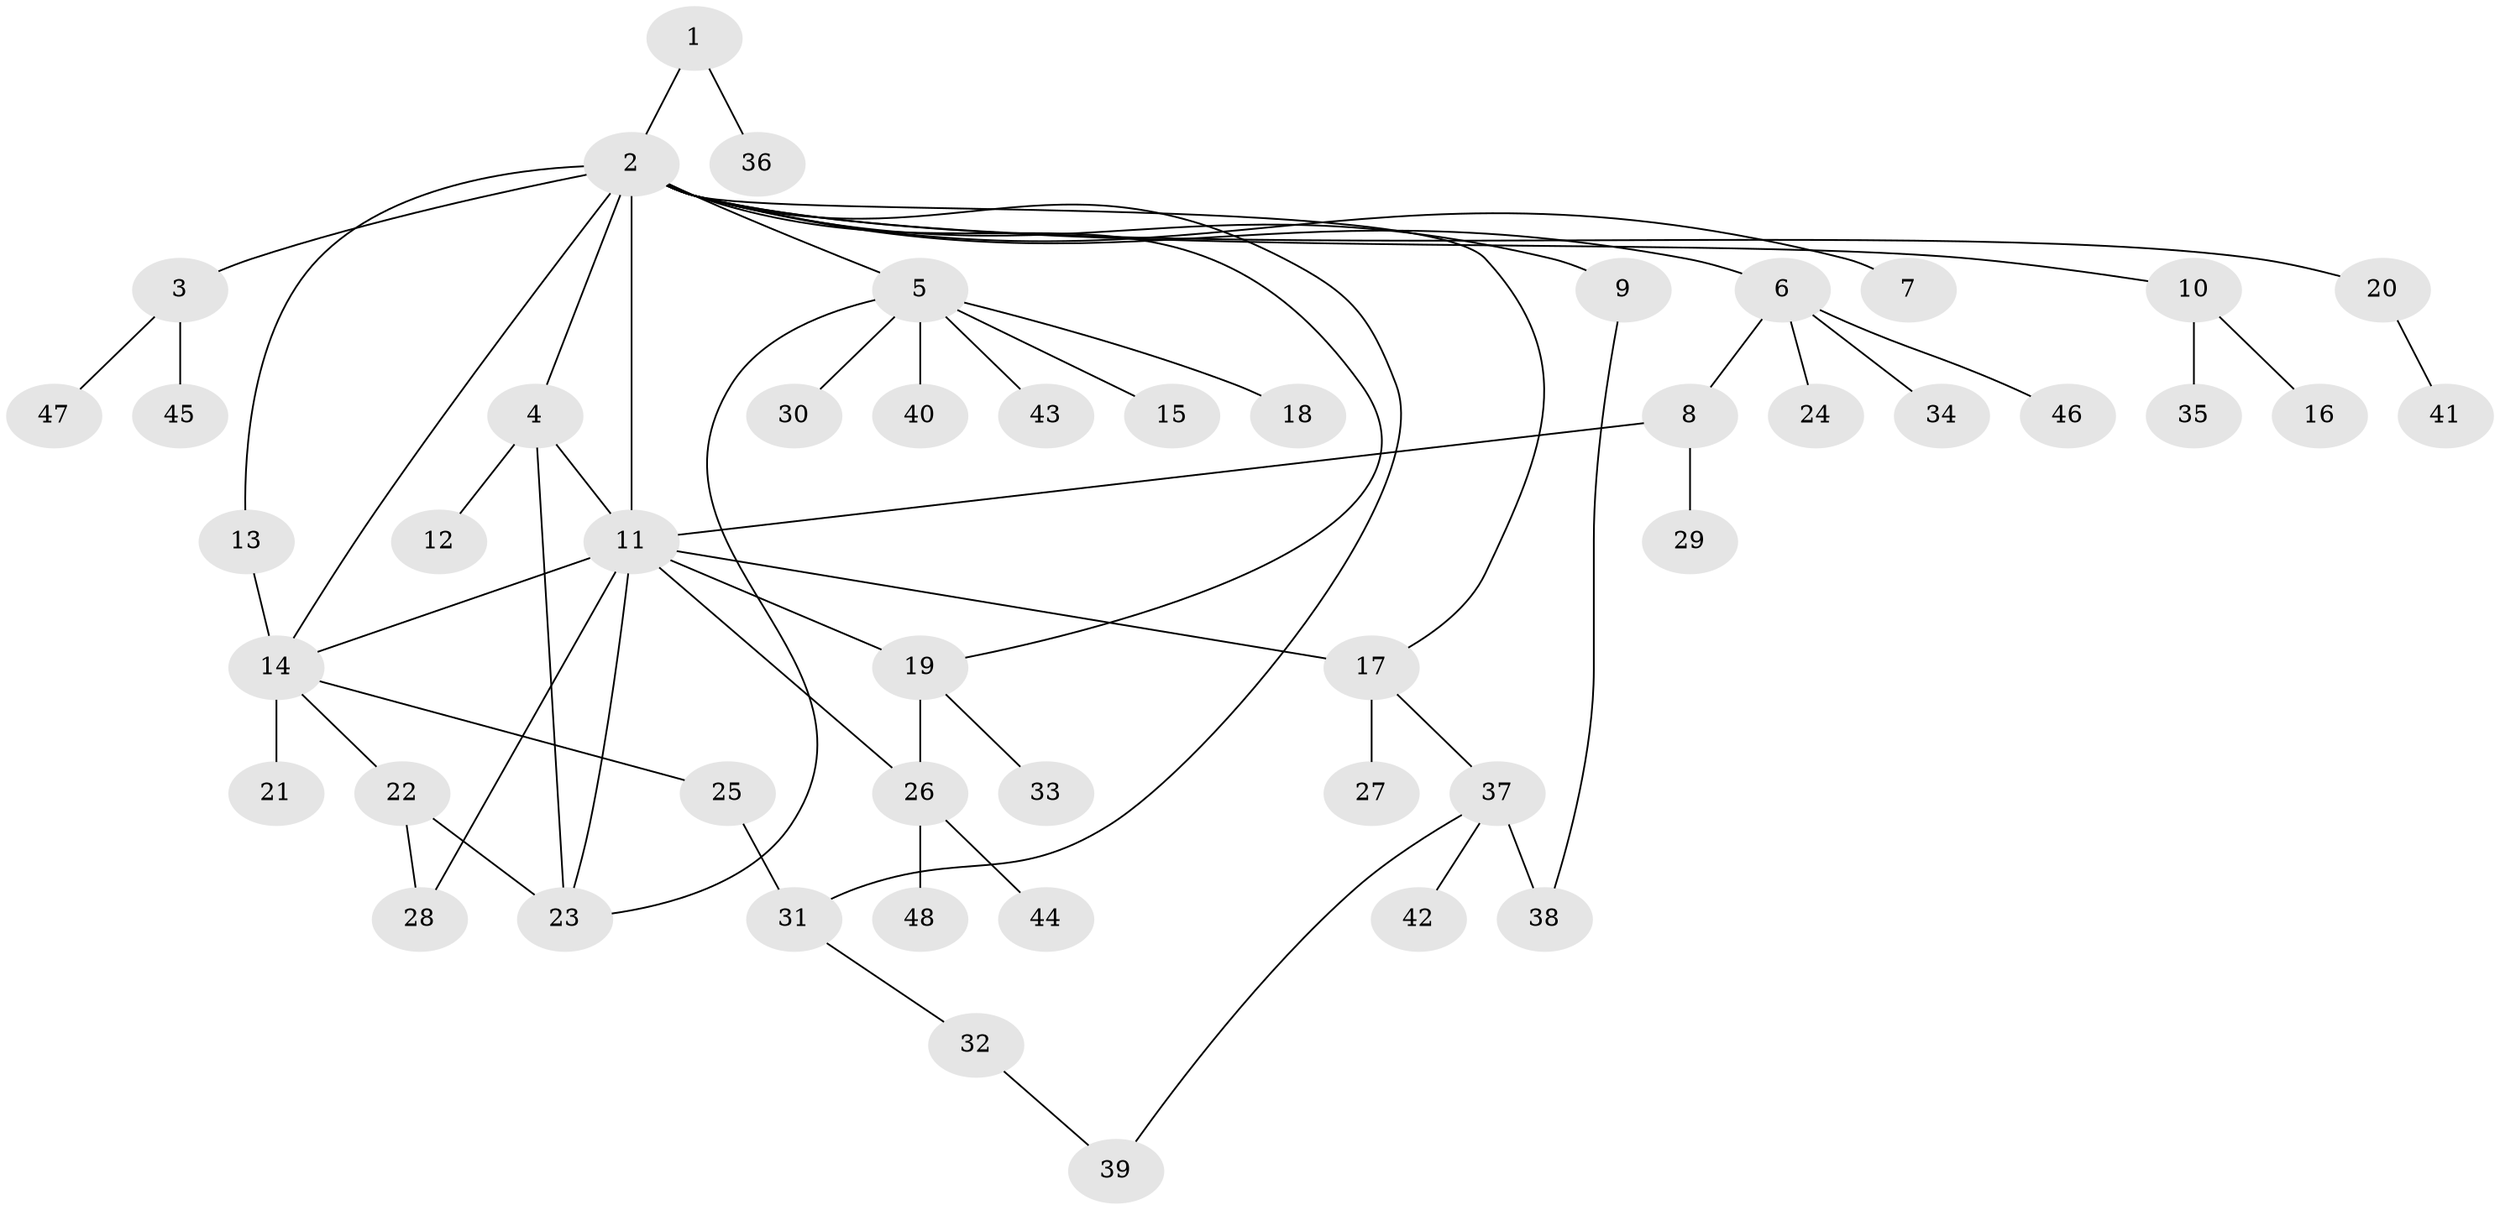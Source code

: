 // original degree distribution, {3: 0.10416666666666667, 33: 0.010416666666666666, 4: 0.0625, 5: 0.020833333333333332, 8: 0.020833333333333332, 6: 0.041666666666666664, 2: 0.125, 1: 0.6041666666666666, 11: 0.010416666666666666}
// Generated by graph-tools (version 1.1) at 2025/35/03/09/25 02:35:37]
// undirected, 48 vertices, 61 edges
graph export_dot {
graph [start="1"]
  node [color=gray90,style=filled];
  1;
  2;
  3;
  4;
  5;
  6;
  7;
  8;
  9;
  10;
  11;
  12;
  13;
  14;
  15;
  16;
  17;
  18;
  19;
  20;
  21;
  22;
  23;
  24;
  25;
  26;
  27;
  28;
  29;
  30;
  31;
  32;
  33;
  34;
  35;
  36;
  37;
  38;
  39;
  40;
  41;
  42;
  43;
  44;
  45;
  46;
  47;
  48;
  1 -- 2 [weight=1.0];
  1 -- 36 [weight=1.0];
  2 -- 3 [weight=1.0];
  2 -- 4 [weight=1.0];
  2 -- 5 [weight=1.0];
  2 -- 6 [weight=1.0];
  2 -- 7 [weight=1.0];
  2 -- 9 [weight=2.0];
  2 -- 10 [weight=1.0];
  2 -- 11 [weight=15.0];
  2 -- 13 [weight=1.0];
  2 -- 14 [weight=1.0];
  2 -- 17 [weight=1.0];
  2 -- 19 [weight=1.0];
  2 -- 20 [weight=1.0];
  2 -- 31 [weight=1.0];
  3 -- 45 [weight=1.0];
  3 -- 47 [weight=1.0];
  4 -- 11 [weight=1.0];
  4 -- 12 [weight=1.0];
  4 -- 23 [weight=1.0];
  5 -- 15 [weight=1.0];
  5 -- 18 [weight=1.0];
  5 -- 23 [weight=1.0];
  5 -- 30 [weight=1.0];
  5 -- 40 [weight=1.0];
  5 -- 43 [weight=1.0];
  6 -- 8 [weight=1.0];
  6 -- 24 [weight=1.0];
  6 -- 34 [weight=1.0];
  6 -- 46 [weight=1.0];
  8 -- 11 [weight=1.0];
  8 -- 29 [weight=1.0];
  9 -- 38 [weight=1.0];
  10 -- 16 [weight=1.0];
  10 -- 35 [weight=1.0];
  11 -- 14 [weight=1.0];
  11 -- 17 [weight=1.0];
  11 -- 19 [weight=3.0];
  11 -- 23 [weight=2.0];
  11 -- 26 [weight=1.0];
  11 -- 28 [weight=1.0];
  13 -- 14 [weight=1.0];
  14 -- 21 [weight=4.0];
  14 -- 22 [weight=1.0];
  14 -- 25 [weight=1.0];
  17 -- 27 [weight=2.0];
  17 -- 37 [weight=1.0];
  19 -- 26 [weight=1.0];
  19 -- 33 [weight=2.0];
  20 -- 41 [weight=1.0];
  22 -- 23 [weight=3.0];
  22 -- 28 [weight=1.0];
  25 -- 31 [weight=1.0];
  26 -- 44 [weight=1.0];
  26 -- 48 [weight=1.0];
  31 -- 32 [weight=1.0];
  32 -- 39 [weight=1.0];
  37 -- 38 [weight=2.0];
  37 -- 39 [weight=1.0];
  37 -- 42 [weight=1.0];
}
